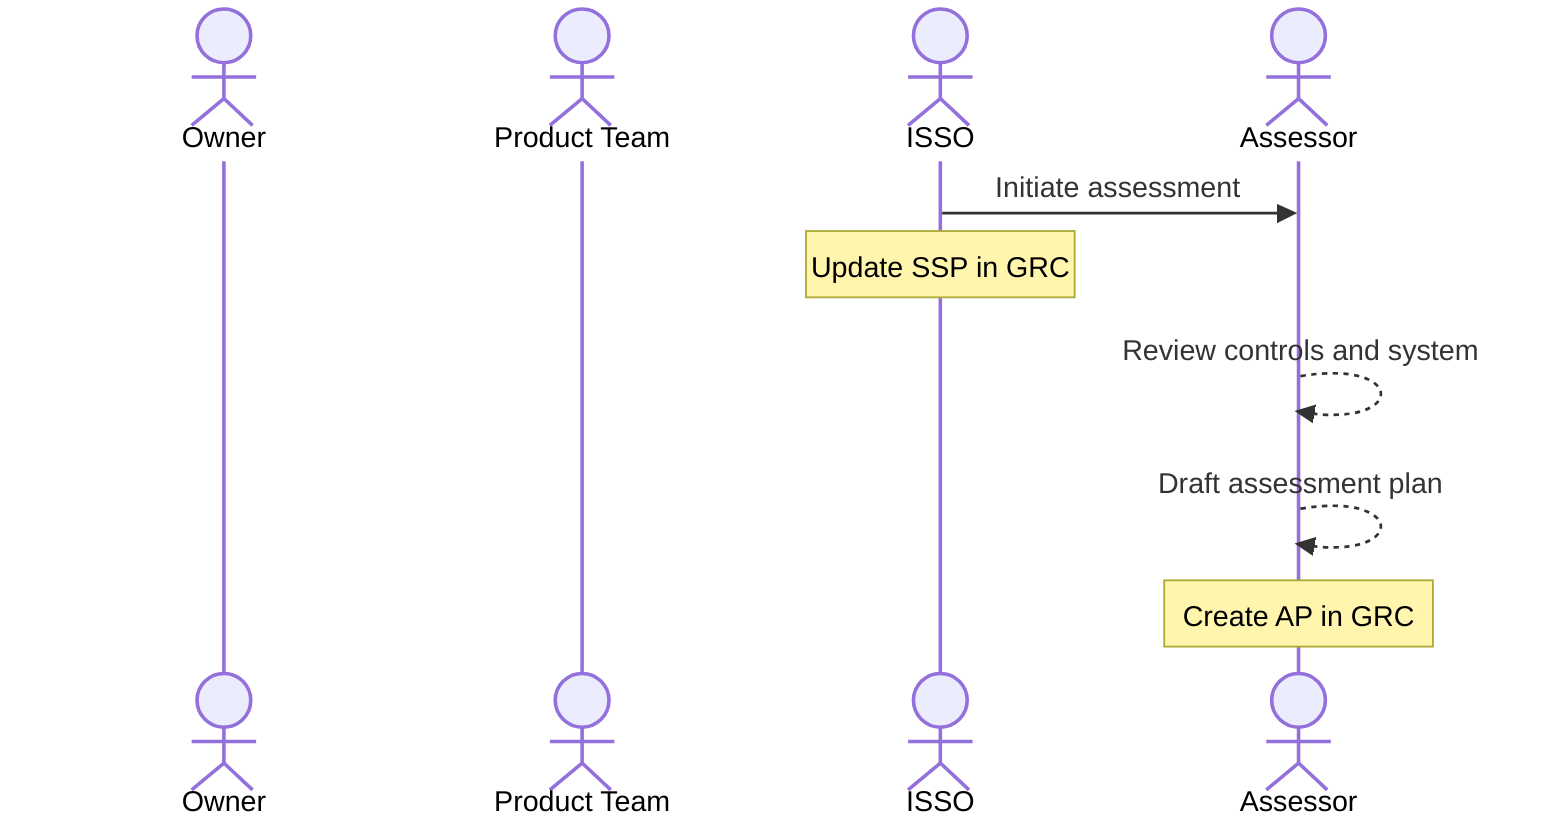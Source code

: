 sequenceDiagram
    actor Owner
    actor Product Team
    actor ISSO
    actor Assessor
    ISSO->>Assessor: Initiate assessment
    Note over ISSO: Update SSP in GRC
    Assessor-->>Assessor: Review controls and system
    Assessor-->>Assessor: Draft assessment plan
    Note over Assessor: Create AP in GRC